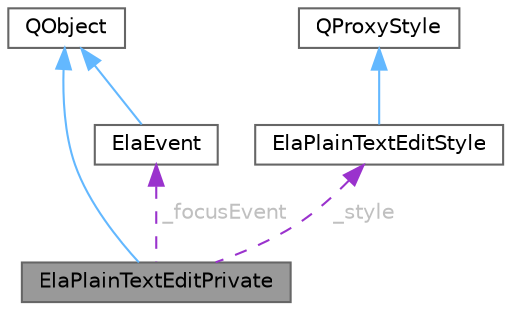 digraph "ElaPlainTextEditPrivate"
{
 // LATEX_PDF_SIZE
  bgcolor="transparent";
  edge [fontname=Helvetica,fontsize=10,labelfontname=Helvetica,labelfontsize=10];
  node [fontname=Helvetica,fontsize=10,shape=box,height=0.2,width=0.4];
  Node1 [id="Node000001",label="ElaPlainTextEditPrivate",height=0.2,width=0.4,color="gray40", fillcolor="grey60", style="filled", fontcolor="black",tooltip="纯文本编辑框私有实现类，管理事件和主题切换"];
  Node2 -> Node1 [id="edge1_Node000001_Node000002",dir="back",color="steelblue1",style="solid",tooltip=" "];
  Node2 [id="Node000002",label="QObject",height=0.2,width=0.4,color="gray40", fillcolor="white", style="filled",tooltip=" "];
  Node3 -> Node1 [id="edge2_Node000001_Node000003",dir="back",color="darkorchid3",style="dashed",tooltip=" ",label=" _style",fontcolor="grey" ];
  Node3 [id="Node000003",label="ElaPlainTextEditStyle",height=0.2,width=0.4,color="gray40", fillcolor="white", style="filled",URL="$class_ela_plain_text_edit_style.html",tooltip="纯文本编辑框自定义样式类，管理边框和焦点指示器绘制"];
  Node4 -> Node3 [id="edge3_Node000003_Node000004",dir="back",color="steelblue1",style="solid",tooltip=" "];
  Node4 [id="Node000004",label="QProxyStyle",height=0.2,width=0.4,color="gray40", fillcolor="white", style="filled",tooltip=" "];
  Node5 -> Node1 [id="edge4_Node000001_Node000005",dir="back",color="darkorchid3",style="dashed",tooltip=" ",label=" _focusEvent",fontcolor="grey" ];
  Node5 [id="Node000005",label="ElaEvent",height=0.2,width=0.4,color="gray40", fillcolor="white", style="filled",URL="$class_ela_event.html",tooltip="事件类，用于定义和管理事件名称、函数名称和连接类型"];
  Node2 -> Node5 [id="edge5_Node000005_Node000002",dir="back",color="steelblue1",style="solid",tooltip=" "];
}
